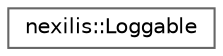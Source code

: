 digraph "Graphical Class Hierarchy"
{
 // LATEX_PDF_SIZE
  bgcolor="transparent";
  edge [fontname=Helvetica,fontsize=10,labelfontname=Helvetica,labelfontsize=10];
  node [fontname=Helvetica,fontsize=10,shape=box,height=0.2,width=0.4];
  rankdir="LR";
  Node0 [id="Node000000",label="nexilis::Loggable",height=0.2,width=0.4,color="grey40", fillcolor="white", style="filled",URL="$da/d34/classnexilis_1_1Loggable.html",tooltip=" "];
}
